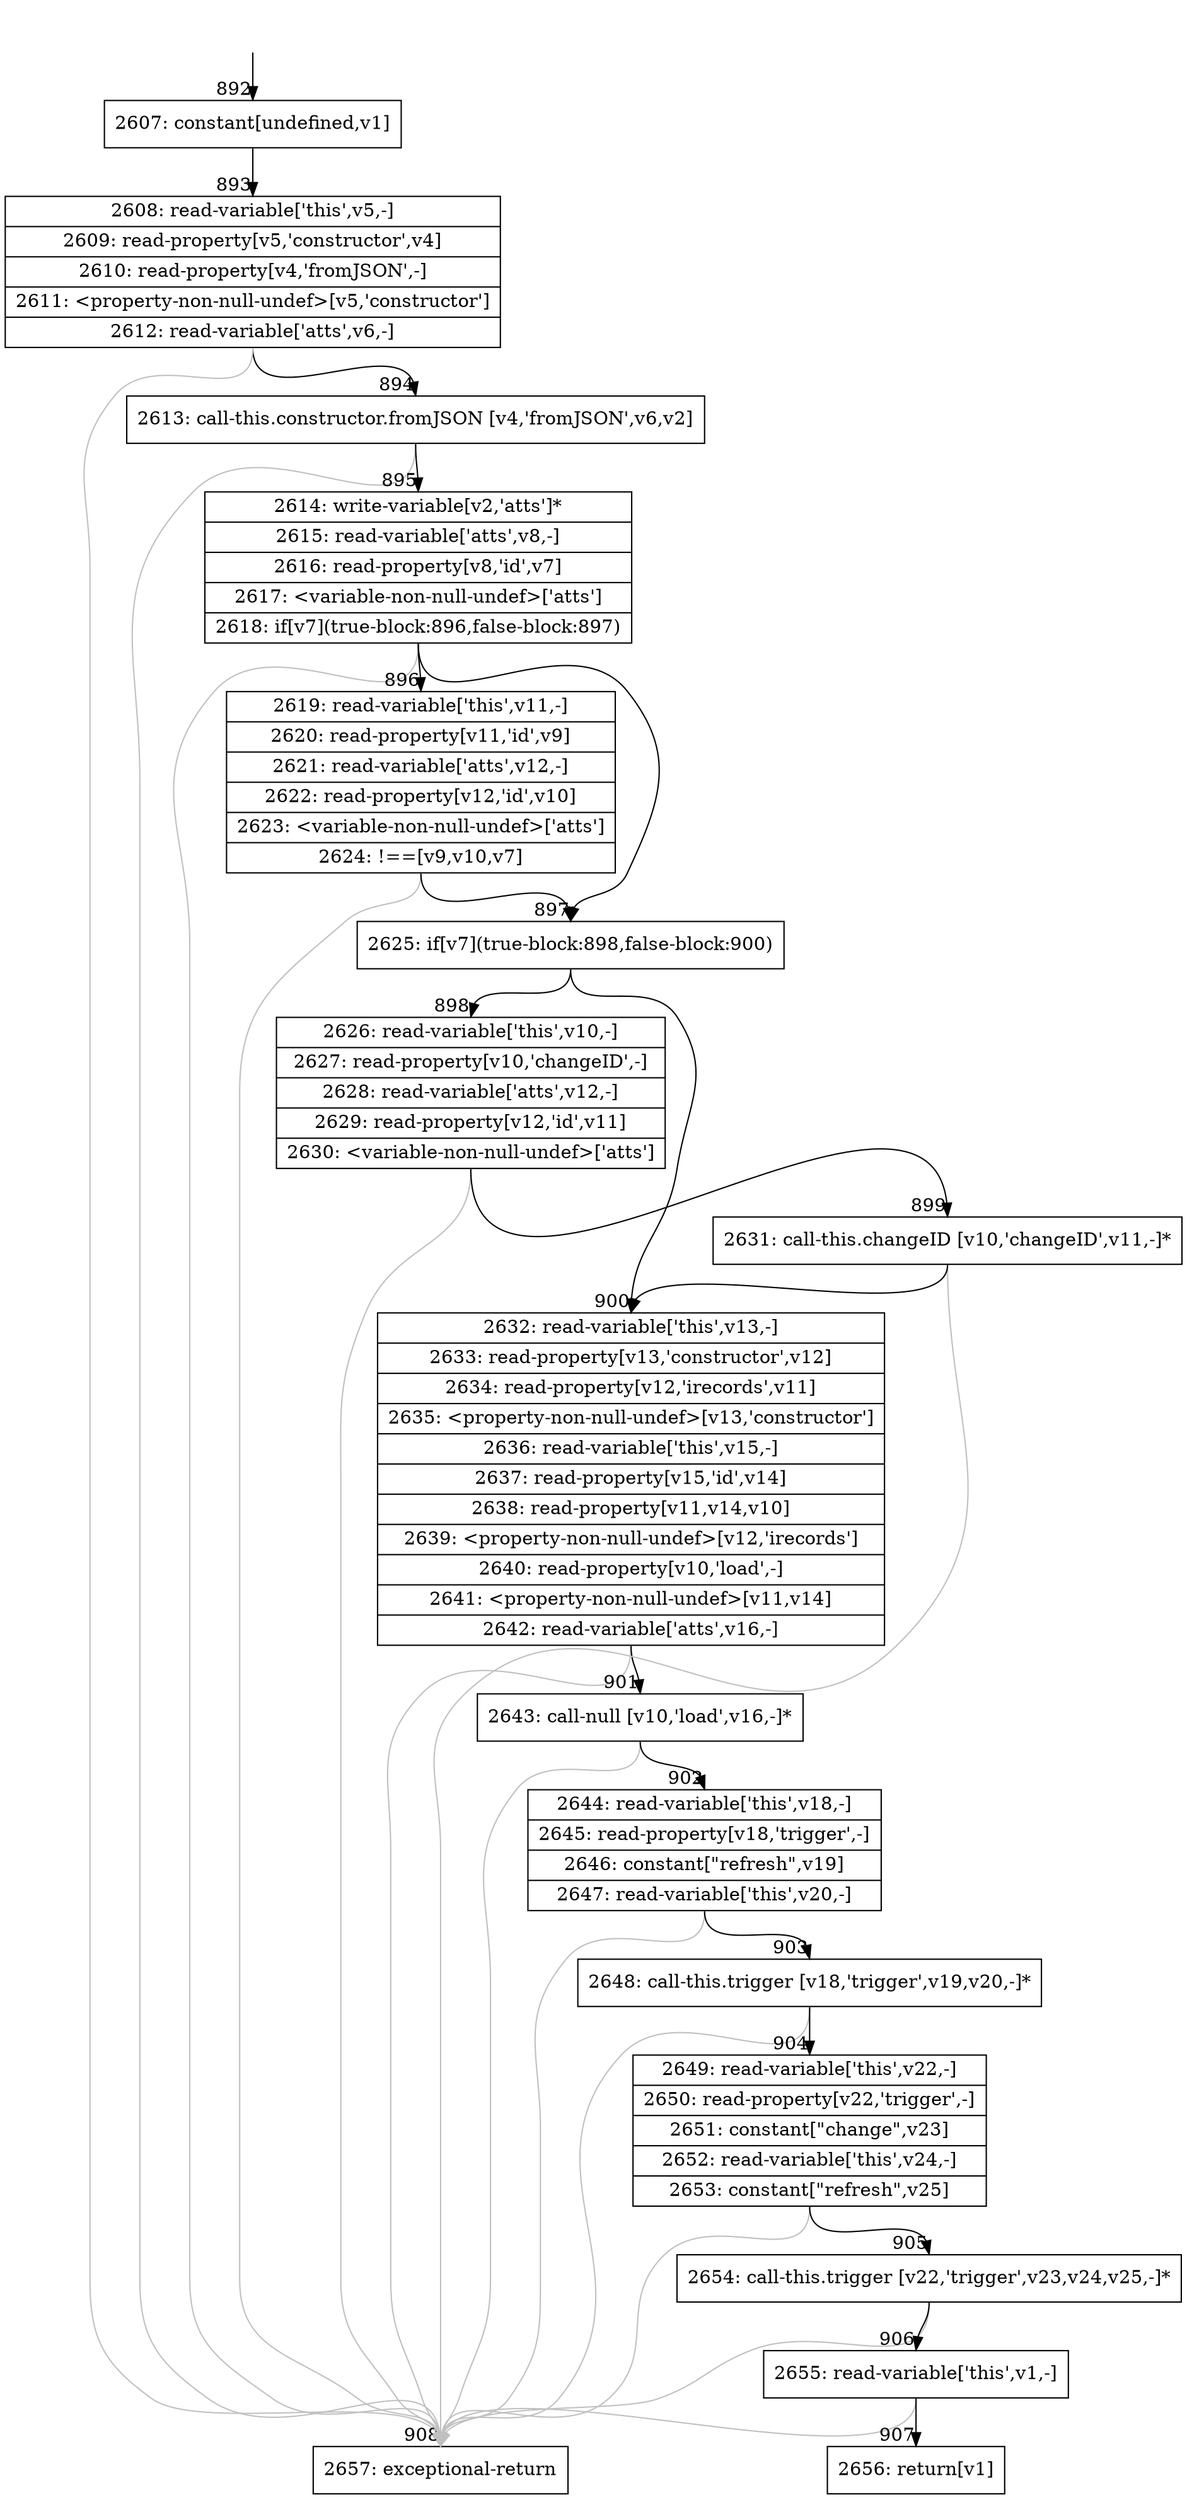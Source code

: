digraph {
rankdir="TD"
BB_entry78[shape=none,label=""];
BB_entry78 -> BB892 [tailport=s, headport=n, headlabel="    892"]
BB892 [shape=record label="{2607: constant[undefined,v1]}" ] 
BB892 -> BB893 [tailport=s, headport=n, headlabel="      893"]
BB893 [shape=record label="{2608: read-variable['this',v5,-]|2609: read-property[v5,'constructor',v4]|2610: read-property[v4,'fromJSON',-]|2611: \<property-non-null-undef\>[v5,'constructor']|2612: read-variable['atts',v6,-]}" ] 
BB893 -> BB894 [tailport=s, headport=n, headlabel="      894"]
BB893 -> BB908 [tailport=s, headport=n, color=gray, headlabel="      908"]
BB894 [shape=record label="{2613: call-this.constructor.fromJSON [v4,'fromJSON',v6,v2]}" ] 
BB894 -> BB895 [tailport=s, headport=n, headlabel="      895"]
BB894 -> BB908 [tailport=s, headport=n, color=gray]
BB895 [shape=record label="{2614: write-variable[v2,'atts']*|2615: read-variable['atts',v8,-]|2616: read-property[v8,'id',v7]|2617: \<variable-non-null-undef\>['atts']|2618: if[v7](true-block:896,false-block:897)}" ] 
BB895 -> BB897 [tailport=s, headport=n, headlabel="      897"]
BB895 -> BB896 [tailport=s, headport=n, headlabel="      896"]
BB895 -> BB908 [tailport=s, headport=n, color=gray]
BB896 [shape=record label="{2619: read-variable['this',v11,-]|2620: read-property[v11,'id',v9]|2621: read-variable['atts',v12,-]|2622: read-property[v12,'id',v10]|2623: \<variable-non-null-undef\>['atts']|2624: !==[v9,v10,v7]}" ] 
BB896 -> BB897 [tailport=s, headport=n]
BB896 -> BB908 [tailport=s, headport=n, color=gray]
BB897 [shape=record label="{2625: if[v7](true-block:898,false-block:900)}" ] 
BB897 -> BB898 [tailport=s, headport=n, headlabel="      898"]
BB897 -> BB900 [tailport=s, headport=n, headlabel="      900"]
BB898 [shape=record label="{2626: read-variable['this',v10,-]|2627: read-property[v10,'changeID',-]|2628: read-variable['atts',v12,-]|2629: read-property[v12,'id',v11]|2630: \<variable-non-null-undef\>['atts']}" ] 
BB898 -> BB899 [tailport=s, headport=n, headlabel="      899"]
BB898 -> BB908 [tailport=s, headport=n, color=gray]
BB899 [shape=record label="{2631: call-this.changeID [v10,'changeID',v11,-]*}" ] 
BB899 -> BB900 [tailport=s, headport=n]
BB899 -> BB908 [tailport=s, headport=n, color=gray]
BB900 [shape=record label="{2632: read-variable['this',v13,-]|2633: read-property[v13,'constructor',v12]|2634: read-property[v12,'irecords',v11]|2635: \<property-non-null-undef\>[v13,'constructor']|2636: read-variable['this',v15,-]|2637: read-property[v15,'id',v14]|2638: read-property[v11,v14,v10]|2639: \<property-non-null-undef\>[v12,'irecords']|2640: read-property[v10,'load',-]|2641: \<property-non-null-undef\>[v11,v14]|2642: read-variable['atts',v16,-]}" ] 
BB900 -> BB901 [tailport=s, headport=n, headlabel="      901"]
BB900 -> BB908 [tailport=s, headport=n, color=gray]
BB901 [shape=record label="{2643: call-null [v10,'load',v16,-]*}" ] 
BB901 -> BB902 [tailport=s, headport=n, headlabel="      902"]
BB901 -> BB908 [tailport=s, headport=n, color=gray]
BB902 [shape=record label="{2644: read-variable['this',v18,-]|2645: read-property[v18,'trigger',-]|2646: constant[\"refresh\",v19]|2647: read-variable['this',v20,-]}" ] 
BB902 -> BB903 [tailport=s, headport=n, headlabel="      903"]
BB902 -> BB908 [tailport=s, headport=n, color=gray]
BB903 [shape=record label="{2648: call-this.trigger [v18,'trigger',v19,v20,-]*}" ] 
BB903 -> BB904 [tailport=s, headport=n, headlabel="      904"]
BB903 -> BB908 [tailport=s, headport=n, color=gray]
BB904 [shape=record label="{2649: read-variable['this',v22,-]|2650: read-property[v22,'trigger',-]|2651: constant[\"change\",v23]|2652: read-variable['this',v24,-]|2653: constant[\"refresh\",v25]}" ] 
BB904 -> BB905 [tailport=s, headport=n, headlabel="      905"]
BB904 -> BB908 [tailport=s, headport=n, color=gray]
BB905 [shape=record label="{2654: call-this.trigger [v22,'trigger',v23,v24,v25,-]*}" ] 
BB905 -> BB906 [tailport=s, headport=n, headlabel="      906"]
BB905 -> BB908 [tailport=s, headport=n, color=gray]
BB906 [shape=record label="{2655: read-variable['this',v1,-]}" ] 
BB906 -> BB907 [tailport=s, headport=n, headlabel="      907"]
BB906 -> BB908 [tailport=s, headport=n, color=gray]
BB907 [shape=record label="{2656: return[v1]}" ] 
BB908 [shape=record label="{2657: exceptional-return}" ] 
//#$~ 777
}

